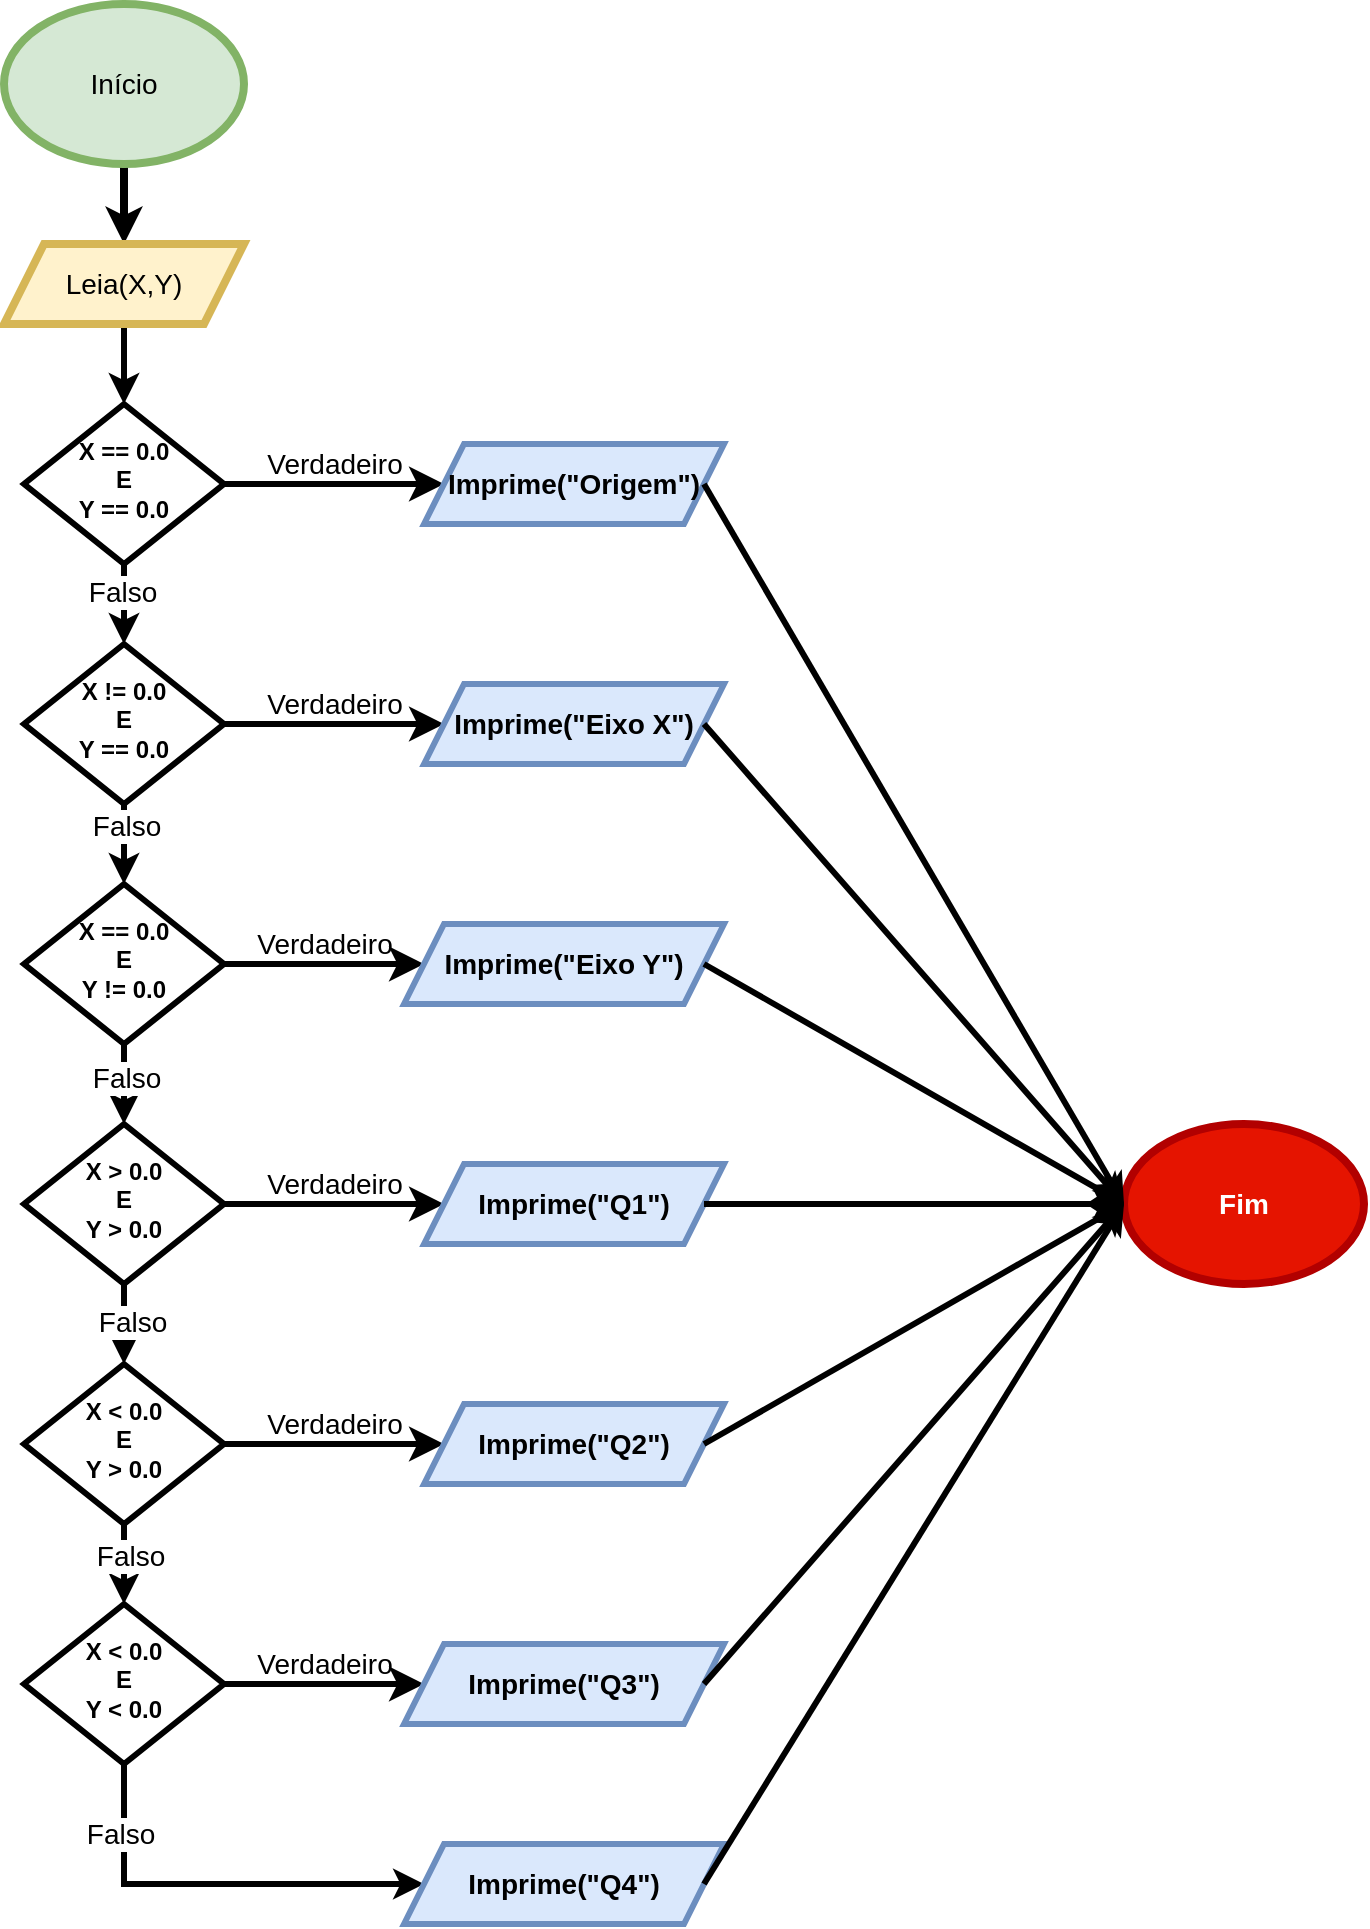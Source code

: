 <mxfile version="24.2.5" type="github">
  <diagram id="C5RBs43oDa-KdzZeNtuy" name="Page-1">
    <mxGraphModel dx="1196" dy="705" grid="1" gridSize="10" guides="1" tooltips="1" connect="1" arrows="1" fold="1" page="1" pageScale="1" pageWidth="827" pageHeight="1169" math="0" shadow="0">
      <root>
        <mxCell id="WIyWlLk6GJQsqaUBKTNV-0" />
        <mxCell id="WIyWlLk6GJQsqaUBKTNV-1" parent="WIyWlLk6GJQsqaUBKTNV-0" />
        <mxCell id="WIyWlLk6GJQsqaUBKTNV-5" value="Verdadeiro" style="edgeStyle=orthogonalEdgeStyle;rounded=0;html=1;jettySize=auto;orthogonalLoop=1;fontSize=14;endArrow=classic;endFill=1;endSize=8;strokeWidth=3;shadow=0;labelBackgroundColor=none;entryX=0;entryY=0.5;entryDx=0;entryDy=0;" parent="WIyWlLk6GJQsqaUBKTNV-1" source="WIyWlLk6GJQsqaUBKTNV-6" target="CgjVXPPcgp7lKrrwEX3h-26" edge="1">
          <mxGeometry y="10" relative="1" as="geometry">
            <mxPoint as="offset" />
            <mxPoint x="280" y="280" as="targetPoint" />
          </mxGeometry>
        </mxCell>
        <mxCell id="CgjVXPPcgp7lKrrwEX3h-45" style="edgeStyle=orthogonalEdgeStyle;rounded=0;orthogonalLoop=1;jettySize=auto;html=1;exitX=0.5;exitY=1;exitDx=0;exitDy=0;entryX=0.5;entryY=0;entryDx=0;entryDy=0;fontSize=14;strokeWidth=3;" parent="WIyWlLk6GJQsqaUBKTNV-1" source="WIyWlLk6GJQsqaUBKTNV-6" target="WIyWlLk6GJQsqaUBKTNV-10" edge="1">
          <mxGeometry relative="1" as="geometry" />
        </mxCell>
        <mxCell id="CgjVXPPcgp7lKrrwEX3h-52" value="Falso" style="edgeLabel;html=1;align=center;verticalAlign=middle;resizable=0;points=[];fontSize=14;" parent="CgjVXPPcgp7lKrrwEX3h-45" vertex="1" connectable="0">
          <mxGeometry x="-0.3" y="-1" relative="1" as="geometry">
            <mxPoint as="offset" />
          </mxGeometry>
        </mxCell>
        <mxCell id="WIyWlLk6GJQsqaUBKTNV-6" value="X == 0.0&lt;div style=&quot;font-size: 12px;&quot;&gt;E&lt;/div&gt;&lt;div style=&quot;font-size: 12px;&quot;&gt;Y == 0.0&lt;/div&gt;" style="rhombus;whiteSpace=wrap;html=1;shadow=0;fontFamily=Helvetica;fontSize=12;align=center;strokeWidth=3;spacing=6;spacingTop=-4;fontStyle=1" parent="WIyWlLk6GJQsqaUBKTNV-1" vertex="1">
          <mxGeometry x="50" y="240" width="100" height="80" as="geometry" />
        </mxCell>
        <mxCell id="CgjVXPPcgp7lKrrwEX3h-46" style="edgeStyle=orthogonalEdgeStyle;rounded=0;orthogonalLoop=1;jettySize=auto;html=1;exitX=0.5;exitY=1;exitDx=0;exitDy=0;entryX=0.5;entryY=0;entryDx=0;entryDy=0;fontSize=14;strokeWidth=3;" parent="WIyWlLk6GJQsqaUBKTNV-1" source="WIyWlLk6GJQsqaUBKTNV-10" target="CgjVXPPcgp7lKrrwEX3h-8" edge="1">
          <mxGeometry relative="1" as="geometry" />
        </mxCell>
        <mxCell id="CgjVXPPcgp7lKrrwEX3h-51" value="Falso" style="edgeLabel;html=1;align=center;verticalAlign=middle;resizable=0;points=[];fontSize=14;" parent="CgjVXPPcgp7lKrrwEX3h-46" vertex="1" connectable="0">
          <mxGeometry x="-0.45" y="1" relative="1" as="geometry">
            <mxPoint as="offset" />
          </mxGeometry>
        </mxCell>
        <mxCell id="WIyWlLk6GJQsqaUBKTNV-10" value="X != 0.0&lt;div style=&quot;font-size: 12px;&quot;&gt;E&lt;/div&gt;&lt;div style=&quot;font-size: 12px;&quot;&gt;Y == 0.0&lt;/div&gt;" style="rhombus;whiteSpace=wrap;html=1;shadow=0;fontFamily=Helvetica;fontSize=12;align=center;strokeWidth=3;spacing=6;spacingTop=-4;fontStyle=1" parent="WIyWlLk6GJQsqaUBKTNV-1" vertex="1">
          <mxGeometry x="50" y="360" width="100" height="80" as="geometry" />
        </mxCell>
        <mxCell id="CgjVXPPcgp7lKrrwEX3h-2" style="edgeStyle=orthogonalEdgeStyle;rounded=0;orthogonalLoop=1;jettySize=auto;html=1;entryX=0.5;entryY=0;entryDx=0;entryDy=0;strokeWidth=4;fontSize=14;" parent="WIyWlLk6GJQsqaUBKTNV-1" source="CgjVXPPcgp7lKrrwEX3h-0" target="CgjVXPPcgp7lKrrwEX3h-23" edge="1">
          <mxGeometry relative="1" as="geometry">
            <mxPoint x="100" y="160" as="targetPoint" />
          </mxGeometry>
        </mxCell>
        <mxCell id="CgjVXPPcgp7lKrrwEX3h-0" value="Início" style="ellipse;whiteSpace=wrap;html=1;strokeWidth=4;fontSize=14;fillColor=#d5e8d4;strokeColor=#82b366;" parent="WIyWlLk6GJQsqaUBKTNV-1" vertex="1">
          <mxGeometry x="40" y="40" width="120" height="80" as="geometry" />
        </mxCell>
        <mxCell id="CgjVXPPcgp7lKrrwEX3h-1" value="Fim" style="ellipse;whiteSpace=wrap;html=1;strokeWidth=4;fontSize=14;fillColor=#e51400;strokeColor=#B20000;fontColor=#ffffff;fontStyle=1" parent="WIyWlLk6GJQsqaUBKTNV-1" vertex="1">
          <mxGeometry x="600" y="600" width="120" height="80" as="geometry" />
        </mxCell>
        <mxCell id="CgjVXPPcgp7lKrrwEX3h-4" value="Verdadeiro" style="edgeStyle=orthogonalEdgeStyle;rounded=0;html=1;jettySize=auto;orthogonalLoop=1;fontSize=14;endArrow=classic;endFill=1;endSize=8;strokeWidth=3;shadow=0;labelBackgroundColor=none;exitX=1;exitY=0.5;exitDx=0;exitDy=0;entryX=0;entryY=0.5;entryDx=0;entryDy=0;" parent="WIyWlLk6GJQsqaUBKTNV-1" source="WIyWlLk6GJQsqaUBKTNV-10" target="CgjVXPPcgp7lKrrwEX3h-27" edge="1">
          <mxGeometry y="10" relative="1" as="geometry">
            <mxPoint as="offset" />
            <mxPoint x="160" y="310" as="sourcePoint" />
            <mxPoint x="280" y="400" as="targetPoint" />
          </mxGeometry>
        </mxCell>
        <mxCell id="CgjVXPPcgp7lKrrwEX3h-7" value="Verdadeiro" style="edgeStyle=orthogonalEdgeStyle;rounded=0;html=1;jettySize=auto;orthogonalLoop=1;fontSize=14;endArrow=classic;endFill=1;endSize=8;strokeWidth=3;shadow=0;labelBackgroundColor=none;entryX=0;entryY=0.5;entryDx=0;entryDy=0;" parent="WIyWlLk6GJQsqaUBKTNV-1" source="CgjVXPPcgp7lKrrwEX3h-8" target="CgjVXPPcgp7lKrrwEX3h-28" edge="1">
          <mxGeometry y="10" relative="1" as="geometry">
            <mxPoint as="offset" />
            <mxPoint x="280" y="520" as="targetPoint" />
          </mxGeometry>
        </mxCell>
        <mxCell id="CgjVXPPcgp7lKrrwEX3h-42" style="edgeStyle=orthogonalEdgeStyle;rounded=0;orthogonalLoop=1;jettySize=auto;html=1;exitX=0.5;exitY=1;exitDx=0;exitDy=0;entryX=0.5;entryY=0;entryDx=0;entryDy=0;fontSize=14;strokeWidth=3;" parent="WIyWlLk6GJQsqaUBKTNV-1" source="CgjVXPPcgp7lKrrwEX3h-8" target="CgjVXPPcgp7lKrrwEX3h-31" edge="1">
          <mxGeometry relative="1" as="geometry" />
        </mxCell>
        <mxCell id="CgjVXPPcgp7lKrrwEX3h-43" value="Falso" style="edgeLabel;html=1;align=center;verticalAlign=middle;resizable=0;points=[];fontSize=14;" parent="CgjVXPPcgp7lKrrwEX3h-42" vertex="1" connectable="0">
          <mxGeometry x="-0.15" y="1" relative="1" as="geometry">
            <mxPoint as="offset" />
          </mxGeometry>
        </mxCell>
        <mxCell id="CgjVXPPcgp7lKrrwEX3h-8" value="X == 0.0&lt;div style=&quot;font-size: 12px;&quot;&gt;E&lt;/div&gt;&lt;div style=&quot;font-size: 12px;&quot;&gt;Y != 0.0&lt;/div&gt;" style="rhombus;whiteSpace=wrap;html=1;shadow=0;fontFamily=Helvetica;fontSize=12;align=center;strokeWidth=3;spacing=6;spacingTop=-4;fontStyle=1" parent="WIyWlLk6GJQsqaUBKTNV-1" vertex="1">
          <mxGeometry x="50" y="480" width="100" height="80" as="geometry" />
        </mxCell>
        <mxCell id="CgjVXPPcgp7lKrrwEX3h-25" style="edgeStyle=orthogonalEdgeStyle;rounded=0;orthogonalLoop=1;jettySize=auto;html=1;exitX=0.5;exitY=1;exitDx=0;exitDy=0;entryX=0.5;entryY=0;entryDx=0;entryDy=0;strokeWidth=3;fontSize=14;" parent="WIyWlLk6GJQsqaUBKTNV-1" source="CgjVXPPcgp7lKrrwEX3h-23" target="WIyWlLk6GJQsqaUBKTNV-6" edge="1">
          <mxGeometry relative="1" as="geometry" />
        </mxCell>
        <mxCell id="CgjVXPPcgp7lKrrwEX3h-23" value="Leia(X,Y)" style="shape=parallelogram;perimeter=parallelogramPerimeter;whiteSpace=wrap;html=1;fixedSize=1;strokeWidth=4;fontSize=14;fillColor=#fff2cc;strokeColor=#d6b656;" parent="WIyWlLk6GJQsqaUBKTNV-1" vertex="1">
          <mxGeometry x="40" y="160" width="120" height="40" as="geometry" />
        </mxCell>
        <mxCell id="CgjVXPPcgp7lKrrwEX3h-26" value="Imprime(&quot;Origem&quot;)" style="shape=parallelogram;perimeter=parallelogramPerimeter;whiteSpace=wrap;html=1;fixedSize=1;strokeWidth=3;fontSize=14;fillColor=#dae8fc;strokeColor=#6c8ebf;fontStyle=1" parent="WIyWlLk6GJQsqaUBKTNV-1" vertex="1">
          <mxGeometry x="250" y="260" width="150" height="40" as="geometry" />
        </mxCell>
        <mxCell id="CgjVXPPcgp7lKrrwEX3h-27" value="Imprime(&quot;Eixo X&quot;)" style="shape=parallelogram;perimeter=parallelogramPerimeter;whiteSpace=wrap;html=1;fixedSize=1;strokeWidth=3;fontSize=14;fillColor=#dae8fc;strokeColor=#6c8ebf;fontStyle=1" parent="WIyWlLk6GJQsqaUBKTNV-1" vertex="1">
          <mxGeometry x="250" y="380" width="150" height="40" as="geometry" />
        </mxCell>
        <mxCell id="CgjVXPPcgp7lKrrwEX3h-28" value="Imprime(&quot;Eixo Y&quot;)" style="shape=parallelogram;perimeter=parallelogramPerimeter;whiteSpace=wrap;html=1;fixedSize=1;strokeWidth=3;fontSize=14;fillColor=#dae8fc;strokeColor=#6c8ebf;fontStyle=1" parent="WIyWlLk6GJQsqaUBKTNV-1" vertex="1">
          <mxGeometry x="240" y="500" width="160" height="40" as="geometry" />
        </mxCell>
        <mxCell id="CgjVXPPcgp7lKrrwEX3h-30" value="Verdadeiro" style="edgeStyle=orthogonalEdgeStyle;rounded=0;html=1;jettySize=auto;orthogonalLoop=1;fontSize=14;endArrow=classic;endFill=1;endSize=8;strokeWidth=3;shadow=0;labelBackgroundColor=none;entryX=0;entryY=0.5;entryDx=0;entryDy=0;" parent="WIyWlLk6GJQsqaUBKTNV-1" source="CgjVXPPcgp7lKrrwEX3h-31" target="CgjVXPPcgp7lKrrwEX3h-37" edge="1">
          <mxGeometry y="10" relative="1" as="geometry">
            <mxPoint as="offset" />
            <mxPoint x="280" y="640" as="targetPoint" />
          </mxGeometry>
        </mxCell>
        <mxCell id="CgjVXPPcgp7lKrrwEX3h-47" style="edgeStyle=orthogonalEdgeStyle;rounded=0;orthogonalLoop=1;jettySize=auto;html=1;exitX=0.5;exitY=1;exitDx=0;exitDy=0;fontSize=14;strokeWidth=3;" parent="WIyWlLk6GJQsqaUBKTNV-1" source="CgjVXPPcgp7lKrrwEX3h-31" target="CgjVXPPcgp7lKrrwEX3h-33" edge="1">
          <mxGeometry relative="1" as="geometry" />
        </mxCell>
        <mxCell id="CgjVXPPcgp7lKrrwEX3h-49" value="Falso" style="edgeLabel;html=1;align=center;verticalAlign=middle;resizable=0;points=[];fontSize=14;" parent="CgjVXPPcgp7lKrrwEX3h-47" vertex="1" connectable="0">
          <mxGeometry x="-0.05" y="4" relative="1" as="geometry">
            <mxPoint as="offset" />
          </mxGeometry>
        </mxCell>
        <mxCell id="CgjVXPPcgp7lKrrwEX3h-31" value="X &amp;gt; 0.0&lt;div style=&quot;font-size: 12px;&quot;&gt;E&lt;/div&gt;&lt;div style=&quot;font-size: 12px;&quot;&gt;Y &amp;gt; 0.0&lt;/div&gt;" style="rhombus;whiteSpace=wrap;html=1;shadow=0;fontFamily=Helvetica;fontSize=12;align=center;strokeWidth=3;spacing=6;spacingTop=-4;fontStyle=1" parent="WIyWlLk6GJQsqaUBKTNV-1" vertex="1">
          <mxGeometry x="50" y="600" width="100" height="80" as="geometry" />
        </mxCell>
        <mxCell id="CgjVXPPcgp7lKrrwEX3h-48" style="edgeStyle=orthogonalEdgeStyle;rounded=0;orthogonalLoop=1;jettySize=auto;html=1;exitX=0.5;exitY=1;exitDx=0;exitDy=0;entryX=0.5;entryY=0;entryDx=0;entryDy=0;fontSize=14;strokeWidth=3;" parent="WIyWlLk6GJQsqaUBKTNV-1" source="CgjVXPPcgp7lKrrwEX3h-33" target="CgjVXPPcgp7lKrrwEX3h-36" edge="1">
          <mxGeometry relative="1" as="geometry" />
        </mxCell>
        <mxCell id="CgjVXPPcgp7lKrrwEX3h-50" value="Falso" style="edgeLabel;html=1;align=center;verticalAlign=middle;resizable=0;points=[];fontSize=14;" parent="CgjVXPPcgp7lKrrwEX3h-48" vertex="1" connectable="0">
          <mxGeometry x="-0.2" y="3" relative="1" as="geometry">
            <mxPoint as="offset" />
          </mxGeometry>
        </mxCell>
        <mxCell id="CgjVXPPcgp7lKrrwEX3h-33" value="X &amp;lt; 0.0&lt;div style=&quot;font-size: 12px;&quot;&gt;E&lt;/div&gt;&lt;div style=&quot;font-size: 12px;&quot;&gt;Y &amp;gt; 0.0&lt;/div&gt;" style="rhombus;whiteSpace=wrap;html=1;shadow=0;fontFamily=Helvetica;fontSize=12;align=center;strokeWidth=3;spacing=6;spacingTop=-4;fontStyle=1" parent="WIyWlLk6GJQsqaUBKTNV-1" vertex="1">
          <mxGeometry x="50" y="720" width="100" height="80" as="geometry" />
        </mxCell>
        <mxCell id="CgjVXPPcgp7lKrrwEX3h-34" value="Verdadeiro" style="edgeStyle=orthogonalEdgeStyle;rounded=0;html=1;jettySize=auto;orthogonalLoop=1;fontSize=14;endArrow=classic;endFill=1;endSize=8;strokeWidth=3;shadow=0;labelBackgroundColor=none;exitX=1;exitY=0.5;exitDx=0;exitDy=0;entryX=0;entryY=0.5;entryDx=0;entryDy=0;" parent="WIyWlLk6GJQsqaUBKTNV-1" source="CgjVXPPcgp7lKrrwEX3h-33" target="CgjVXPPcgp7lKrrwEX3h-38" edge="1">
          <mxGeometry y="10" relative="1" as="geometry">
            <mxPoint as="offset" />
            <mxPoint x="160" y="670" as="sourcePoint" />
            <mxPoint x="280" y="760" as="targetPoint" />
          </mxGeometry>
        </mxCell>
        <mxCell id="CgjVXPPcgp7lKrrwEX3h-35" value="Verdadeiro" style="edgeStyle=orthogonalEdgeStyle;rounded=0;html=1;jettySize=auto;orthogonalLoop=1;fontSize=14;endArrow=classic;endFill=1;endSize=8;strokeWidth=3;shadow=0;labelBackgroundColor=none;entryX=0;entryY=0.5;entryDx=0;entryDy=0;" parent="WIyWlLk6GJQsqaUBKTNV-1" source="CgjVXPPcgp7lKrrwEX3h-36" target="CgjVXPPcgp7lKrrwEX3h-39" edge="1">
          <mxGeometry y="10" relative="1" as="geometry">
            <mxPoint as="offset" />
            <mxPoint x="280" y="880" as="targetPoint" />
          </mxGeometry>
        </mxCell>
        <mxCell id="CgjVXPPcgp7lKrrwEX3h-41" style="edgeStyle=orthogonalEdgeStyle;rounded=0;orthogonalLoop=1;jettySize=auto;html=1;entryX=0;entryY=0.5;entryDx=0;entryDy=0;strokeWidth=3;fontSize=14;" parent="WIyWlLk6GJQsqaUBKTNV-1" source="CgjVXPPcgp7lKrrwEX3h-36" target="CgjVXPPcgp7lKrrwEX3h-40" edge="1">
          <mxGeometry relative="1" as="geometry">
            <Array as="points">
              <mxPoint x="100" y="980" />
            </Array>
          </mxGeometry>
        </mxCell>
        <mxCell id="CgjVXPPcgp7lKrrwEX3h-64" value="Falso" style="edgeLabel;html=1;align=center;verticalAlign=middle;resizable=0;points=[];fontSize=14;" parent="CgjVXPPcgp7lKrrwEX3h-41" vertex="1" connectable="0">
          <mxGeometry x="-0.672" y="-2" relative="1" as="geometry">
            <mxPoint as="offset" />
          </mxGeometry>
        </mxCell>
        <mxCell id="CgjVXPPcgp7lKrrwEX3h-36" value="X &amp;lt; 0.0&lt;div style=&quot;font-size: 12px;&quot;&gt;E&lt;/div&gt;&lt;div style=&quot;font-size: 12px;&quot;&gt;Y &amp;lt; 0.0&lt;/div&gt;" style="rhombus;whiteSpace=wrap;html=1;shadow=0;fontFamily=Helvetica;fontSize=12;align=center;strokeWidth=3;spacing=6;spacingTop=-4;fontStyle=1" parent="WIyWlLk6GJQsqaUBKTNV-1" vertex="1">
          <mxGeometry x="50" y="840" width="100" height="80" as="geometry" />
        </mxCell>
        <mxCell id="CgjVXPPcgp7lKrrwEX3h-37" value="Imprime(&quot;Q1&quot;)" style="shape=parallelogram;perimeter=parallelogramPerimeter;whiteSpace=wrap;html=1;fixedSize=1;strokeWidth=3;fontSize=14;fillColor=#dae8fc;strokeColor=#6c8ebf;fontStyle=1" parent="WIyWlLk6GJQsqaUBKTNV-1" vertex="1">
          <mxGeometry x="250" y="620" width="150" height="40" as="geometry" />
        </mxCell>
        <mxCell id="CgjVXPPcgp7lKrrwEX3h-38" value="Imprime(&quot;Q2&quot;)" style="shape=parallelogram;perimeter=parallelogramPerimeter;whiteSpace=wrap;html=1;fixedSize=1;strokeWidth=3;fontSize=14;fillColor=#dae8fc;strokeColor=#6c8ebf;fontStyle=1" parent="WIyWlLk6GJQsqaUBKTNV-1" vertex="1">
          <mxGeometry x="250" y="740" width="150" height="40" as="geometry" />
        </mxCell>
        <mxCell id="CgjVXPPcgp7lKrrwEX3h-39" value="Imprime(&quot;Q3&quot;)" style="shape=parallelogram;perimeter=parallelogramPerimeter;whiteSpace=wrap;html=1;fixedSize=1;strokeWidth=3;fontSize=14;fillColor=#dae8fc;strokeColor=#6c8ebf;fontStyle=1" parent="WIyWlLk6GJQsqaUBKTNV-1" vertex="1">
          <mxGeometry x="240" y="860" width="160" height="40" as="geometry" />
        </mxCell>
        <mxCell id="CgjVXPPcgp7lKrrwEX3h-40" value="Imprime(&quot;Q4&quot;)" style="shape=parallelogram;perimeter=parallelogramPerimeter;whiteSpace=wrap;html=1;fixedSize=1;strokeWidth=3;fontSize=14;fillColor=#dae8fc;strokeColor=#6c8ebf;fontStyle=1" parent="WIyWlLk6GJQsqaUBKTNV-1" vertex="1">
          <mxGeometry x="240" y="960" width="160" height="40" as="geometry" />
        </mxCell>
        <mxCell id="CgjVXPPcgp7lKrrwEX3h-53" value="" style="endArrow=classic;html=1;rounded=0;exitX=1;exitY=0.5;exitDx=0;exitDy=0;entryX=0;entryY=0.5;entryDx=0;entryDy=0;strokeWidth=3;fontSize=14;fontStyle=1" parent="WIyWlLk6GJQsqaUBKTNV-1" source="CgjVXPPcgp7lKrrwEX3h-26" target="CgjVXPPcgp7lKrrwEX3h-1" edge="1">
          <mxGeometry width="50" height="50" relative="1" as="geometry">
            <mxPoint x="390" y="540" as="sourcePoint" />
            <mxPoint x="440" y="490" as="targetPoint" />
          </mxGeometry>
        </mxCell>
        <mxCell id="CgjVXPPcgp7lKrrwEX3h-54" value="" style="endArrow=classic;html=1;rounded=0;exitX=1;exitY=0.5;exitDx=0;exitDy=0;entryX=0;entryY=0.5;entryDx=0;entryDy=0;strokeWidth=3;fontSize=14;fontStyle=1" parent="WIyWlLk6GJQsqaUBKTNV-1" source="CgjVXPPcgp7lKrrwEX3h-27" target="CgjVXPPcgp7lKrrwEX3h-1" edge="1">
          <mxGeometry width="50" height="50" relative="1" as="geometry">
            <mxPoint x="400" y="290" as="sourcePoint" />
            <mxPoint x="600" y="460" as="targetPoint" />
          </mxGeometry>
        </mxCell>
        <mxCell id="CgjVXPPcgp7lKrrwEX3h-55" value="" style="endArrow=classic;html=1;rounded=0;exitX=1;exitY=0.5;exitDx=0;exitDy=0;entryX=0;entryY=0.5;entryDx=0;entryDy=0;strokeWidth=3;fontSize=14;fontStyle=1" parent="WIyWlLk6GJQsqaUBKTNV-1" source="CgjVXPPcgp7lKrrwEX3h-28" target="CgjVXPPcgp7lKrrwEX3h-1" edge="1">
          <mxGeometry width="50" height="50" relative="1" as="geometry">
            <mxPoint x="400" y="410" as="sourcePoint" />
            <mxPoint x="620" y="540" as="targetPoint" />
          </mxGeometry>
        </mxCell>
        <mxCell id="CgjVXPPcgp7lKrrwEX3h-57" value="" style="endArrow=classic;html=1;rounded=0;exitX=1;exitY=0.5;exitDx=0;exitDy=0;entryX=0;entryY=0.5;entryDx=0;entryDy=0;strokeWidth=3;fontSize=14;fontStyle=1" parent="WIyWlLk6GJQsqaUBKTNV-1" source="CgjVXPPcgp7lKrrwEX3h-37" target="CgjVXPPcgp7lKrrwEX3h-1" edge="1">
          <mxGeometry width="50" height="50" relative="1" as="geometry">
            <mxPoint x="410" y="420" as="sourcePoint" />
            <mxPoint x="630" y="550" as="targetPoint" />
          </mxGeometry>
        </mxCell>
        <mxCell id="CgjVXPPcgp7lKrrwEX3h-58" value="" style="endArrow=classic;html=1;rounded=0;exitX=1;exitY=0.5;exitDx=0;exitDy=0;entryX=0;entryY=0.5;entryDx=0;entryDy=0;strokeWidth=3;fontSize=14;fontStyle=1" parent="WIyWlLk6GJQsqaUBKTNV-1" source="CgjVXPPcgp7lKrrwEX3h-38" target="CgjVXPPcgp7lKrrwEX3h-1" edge="1">
          <mxGeometry width="50" height="50" relative="1" as="geometry">
            <mxPoint x="420" y="430" as="sourcePoint" />
            <mxPoint x="640" y="560" as="targetPoint" />
          </mxGeometry>
        </mxCell>
        <mxCell id="CgjVXPPcgp7lKrrwEX3h-59" value="" style="endArrow=classic;html=1;rounded=0;exitX=1;exitY=0.5;exitDx=0;exitDy=0;entryX=0;entryY=0.5;entryDx=0;entryDy=0;strokeWidth=3;fontSize=14;fontStyle=1" parent="WIyWlLk6GJQsqaUBKTNV-1" source="CgjVXPPcgp7lKrrwEX3h-39" target="CgjVXPPcgp7lKrrwEX3h-1" edge="1">
          <mxGeometry width="50" height="50" relative="1" as="geometry">
            <mxPoint x="430" y="440" as="sourcePoint" />
            <mxPoint x="650" y="570" as="targetPoint" />
          </mxGeometry>
        </mxCell>
        <mxCell id="CgjVXPPcgp7lKrrwEX3h-60" value="" style="endArrow=classic;html=1;rounded=0;exitX=1;exitY=0.5;exitDx=0;exitDy=0;entryX=0;entryY=0.5;entryDx=0;entryDy=0;strokeWidth=3;fontSize=14;fontStyle=1" parent="WIyWlLk6GJQsqaUBKTNV-1" source="CgjVXPPcgp7lKrrwEX3h-40" target="CgjVXPPcgp7lKrrwEX3h-1" edge="1">
          <mxGeometry width="50" height="50" relative="1" as="geometry">
            <mxPoint x="440" y="450" as="sourcePoint" />
            <mxPoint x="660" y="580" as="targetPoint" />
          </mxGeometry>
        </mxCell>
      </root>
    </mxGraphModel>
  </diagram>
</mxfile>
